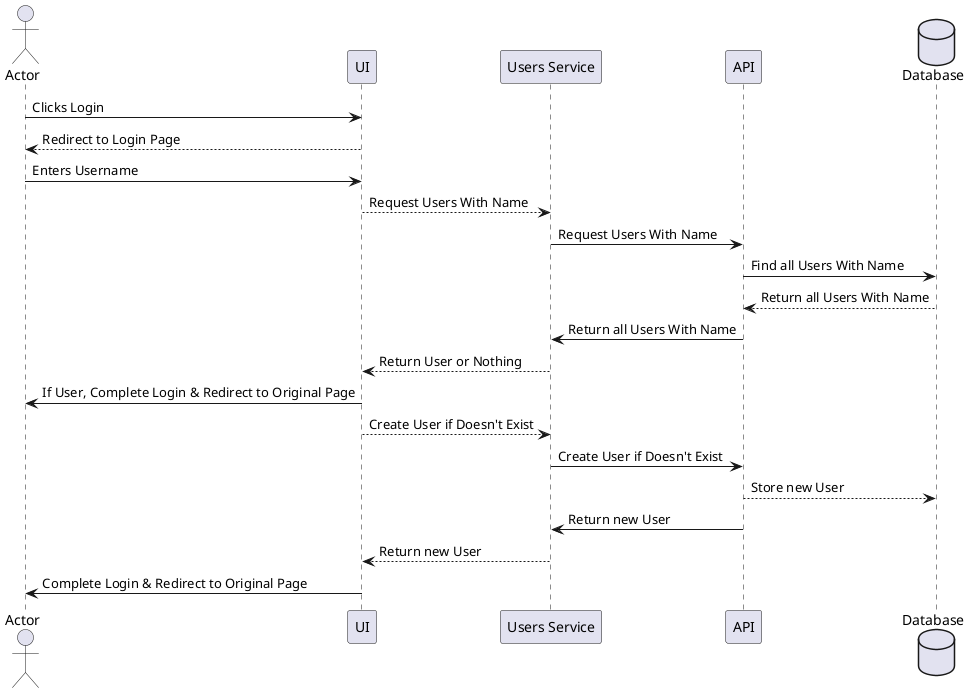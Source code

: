 @startuml "Login_Sequence_Diagram"

actor Actor as User
User -> "UI" : Clicks Login
"UI" --> User : Redirect to Login Page
User -> "UI" : Enters Username
"UI" --> "Users Service" : Request Users With Name
"Users Service" -> "API" : Request Users With Name

database Database as Storage
"API" -> Storage : Find all Users With Name
Storage --> "API" : Return all Users With Name
"API" -> "Users Service" : Return all Users With Name
"Users Service" --> "UI" : Return User or Nothing 
"UI" -> User : If User, Complete Login & Redirect to Original Page
"UI" --> "Users Service" : Create User if Doesn't Exist
"Users Service" -> "API" : Create User if Doesn't Exist
"API" --> Storage : Store new User
"API" -> "Users Service" : Return new User
"Users Service" --> "UI" : Return new User
"UI" -> User : Complete Login & Redirect to Original Page

@enduml